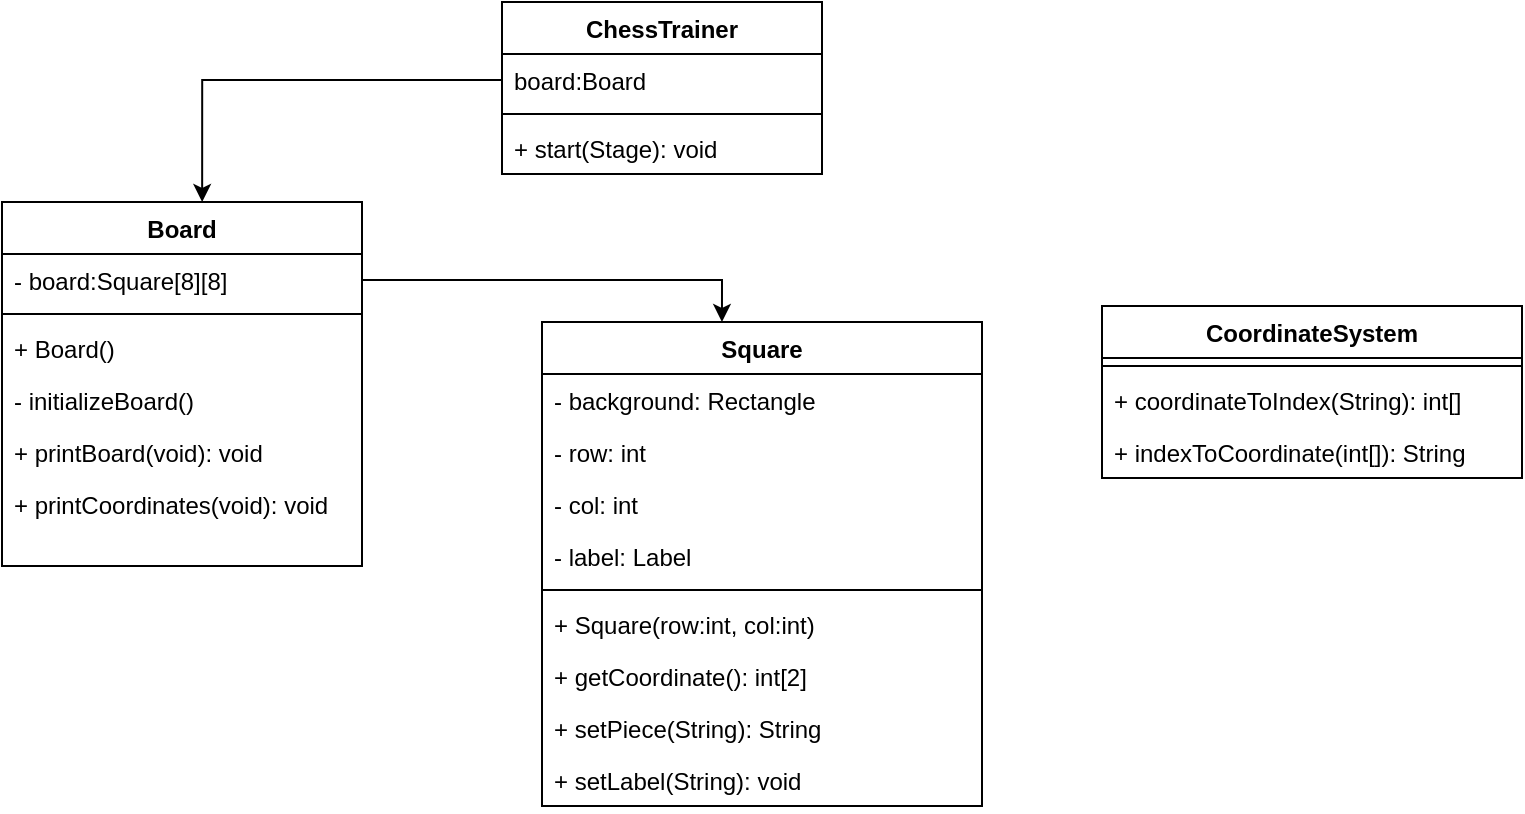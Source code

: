 <mxfile version="26.1.3">
  <diagram id="C5RBs43oDa-KdzZeNtuy" name="Page-1">
    <mxGraphModel dx="1137" dy="638" grid="1" gridSize="10" guides="1" tooltips="1" connect="1" arrows="1" fold="1" page="1" pageScale="1" pageWidth="827" pageHeight="1169" math="0" shadow="0">
      <root>
        <mxCell id="WIyWlLk6GJQsqaUBKTNV-0" />
        <mxCell id="WIyWlLk6GJQsqaUBKTNV-1" parent="WIyWlLk6GJQsqaUBKTNV-0" />
        <mxCell id="nLN1JVGIg6bMZn9r5CR0-5" value="ChessTrainer" style="swimlane;fontStyle=1;align=center;verticalAlign=top;childLayout=stackLayout;horizontal=1;startSize=26;horizontalStack=0;resizeParent=1;resizeParentMax=0;resizeLast=0;collapsible=1;marginBottom=0;whiteSpace=wrap;html=1;" parent="WIyWlLk6GJQsqaUBKTNV-1" vertex="1">
          <mxGeometry x="270" y="110" width="160" height="86" as="geometry">
            <mxRectangle x="270" y="110" width="110" height="30" as="alternateBounds" />
          </mxGeometry>
        </mxCell>
        <mxCell id="nLN1JVGIg6bMZn9r5CR0-6" value="board:Board" style="text;strokeColor=none;fillColor=none;align=left;verticalAlign=top;spacingLeft=4;spacingRight=4;overflow=hidden;rotatable=0;points=[[0,0.5],[1,0.5]];portConstraint=eastwest;whiteSpace=wrap;html=1;" parent="nLN1JVGIg6bMZn9r5CR0-5" vertex="1">
          <mxGeometry y="26" width="160" height="26" as="geometry" />
        </mxCell>
        <mxCell id="nLN1JVGIg6bMZn9r5CR0-7" value="" style="line;strokeWidth=1;fillColor=none;align=left;verticalAlign=middle;spacingTop=-1;spacingLeft=3;spacingRight=3;rotatable=0;labelPosition=right;points=[];portConstraint=eastwest;strokeColor=inherit;" parent="nLN1JVGIg6bMZn9r5CR0-5" vertex="1">
          <mxGeometry y="52" width="160" height="8" as="geometry" />
        </mxCell>
        <mxCell id="nLN1JVGIg6bMZn9r5CR0-8" value="+ start(Stage): void" style="text;strokeColor=none;fillColor=none;align=left;verticalAlign=top;spacingLeft=4;spacingRight=4;overflow=hidden;rotatable=0;points=[[0,0.5],[1,0.5]];portConstraint=eastwest;whiteSpace=wrap;html=1;" parent="nLN1JVGIg6bMZn9r5CR0-5" vertex="1">
          <mxGeometry y="60" width="160" height="26" as="geometry" />
        </mxCell>
        <mxCell id="nLN1JVGIg6bMZn9r5CR0-9" value="&lt;div&gt;Board&lt;/div&gt;&lt;div&gt;&lt;br&gt;&lt;/div&gt;" style="swimlane;fontStyle=1;align=center;verticalAlign=top;childLayout=stackLayout;horizontal=1;startSize=26;horizontalStack=0;resizeParent=1;resizeParentMax=0;resizeLast=0;collapsible=1;marginBottom=0;whiteSpace=wrap;html=1;" parent="WIyWlLk6GJQsqaUBKTNV-1" vertex="1">
          <mxGeometry x="20" y="210" width="180" height="182" as="geometry" />
        </mxCell>
        <mxCell id="nLN1JVGIg6bMZn9r5CR0-10" value="- board:Square[8][8]" style="text;strokeColor=none;fillColor=none;align=left;verticalAlign=top;spacingLeft=4;spacingRight=4;overflow=hidden;rotatable=0;points=[[0,0.5],[1,0.5]];portConstraint=eastwest;whiteSpace=wrap;html=1;" parent="nLN1JVGIg6bMZn9r5CR0-9" vertex="1">
          <mxGeometry y="26" width="180" height="26" as="geometry" />
        </mxCell>
        <mxCell id="nLN1JVGIg6bMZn9r5CR0-11" value="" style="line;strokeWidth=1;fillColor=none;align=left;verticalAlign=middle;spacingTop=-1;spacingLeft=3;spacingRight=3;rotatable=0;labelPosition=right;points=[];portConstraint=eastwest;strokeColor=inherit;" parent="nLN1JVGIg6bMZn9r5CR0-9" vertex="1">
          <mxGeometry y="52" width="180" height="8" as="geometry" />
        </mxCell>
        <mxCell id="nLN1JVGIg6bMZn9r5CR0-12" value="+ Board()" style="text;strokeColor=none;fillColor=none;align=left;verticalAlign=top;spacingLeft=4;spacingRight=4;overflow=hidden;rotatable=0;points=[[0,0.5],[1,0.5]];portConstraint=eastwest;whiteSpace=wrap;html=1;" parent="nLN1JVGIg6bMZn9r5CR0-9" vertex="1">
          <mxGeometry y="60" width="180" height="26" as="geometry" />
        </mxCell>
        <mxCell id="j-yFIYqH1olG3hB3kpM0-2" value="- initializeBoard()" style="text;strokeColor=none;fillColor=none;align=left;verticalAlign=top;spacingLeft=4;spacingRight=4;overflow=hidden;rotatable=0;points=[[0,0.5],[1,0.5]];portConstraint=eastwest;whiteSpace=wrap;html=1;" vertex="1" parent="nLN1JVGIg6bMZn9r5CR0-9">
          <mxGeometry y="86" width="180" height="26" as="geometry" />
        </mxCell>
        <mxCell id="nLN1JVGIg6bMZn9r5CR0-38" value="+ printBoard(void): void" style="text;strokeColor=none;fillColor=none;align=left;verticalAlign=top;spacingLeft=4;spacingRight=4;overflow=hidden;rotatable=0;points=[[0,0.5],[1,0.5]];portConstraint=eastwest;whiteSpace=wrap;html=1;" parent="nLN1JVGIg6bMZn9r5CR0-9" vertex="1">
          <mxGeometry y="112" width="180" height="26" as="geometry" />
        </mxCell>
        <mxCell id="nLN1JVGIg6bMZn9r5CR0-19" value="+ printCoordinates(void): void" style="text;strokeColor=none;fillColor=none;align=left;verticalAlign=top;spacingLeft=4;spacingRight=4;overflow=hidden;rotatable=0;points=[[0,0.5],[1,0.5]];portConstraint=eastwest;whiteSpace=wrap;html=1;" parent="nLN1JVGIg6bMZn9r5CR0-9" vertex="1">
          <mxGeometry y="138" width="180" height="44" as="geometry" />
        </mxCell>
        <mxCell id="nLN1JVGIg6bMZn9r5CR0-20" value="Square" style="swimlane;fontStyle=1;align=center;verticalAlign=top;childLayout=stackLayout;horizontal=1;startSize=26;horizontalStack=0;resizeParent=1;resizeParentMax=0;resizeLast=0;collapsible=1;marginBottom=0;whiteSpace=wrap;html=1;" parent="WIyWlLk6GJQsqaUBKTNV-1" vertex="1">
          <mxGeometry x="290" y="270" width="220" height="242" as="geometry" />
        </mxCell>
        <mxCell id="nLN1JVGIg6bMZn9r5CR0-21" value="- background: Rectangle" style="text;strokeColor=none;fillColor=none;align=left;verticalAlign=top;spacingLeft=4;spacingRight=4;overflow=hidden;rotatable=0;points=[[0,0.5],[1,0.5]];portConstraint=eastwest;whiteSpace=wrap;html=1;" parent="nLN1JVGIg6bMZn9r5CR0-20" vertex="1">
          <mxGeometry y="26" width="220" height="26" as="geometry" />
        </mxCell>
        <mxCell id="nLN1JVGIg6bMZn9r5CR0-24" value="- row: int" style="text;strokeColor=none;fillColor=none;align=left;verticalAlign=top;spacingLeft=4;spacingRight=4;overflow=hidden;rotatable=0;points=[[0,0.5],[1,0.5]];portConstraint=eastwest;whiteSpace=wrap;html=1;" parent="nLN1JVGIg6bMZn9r5CR0-20" vertex="1">
          <mxGeometry y="52" width="220" height="26" as="geometry" />
        </mxCell>
        <mxCell id="nLN1JVGIg6bMZn9r5CR0-30" value="- col: int" style="text;strokeColor=none;fillColor=none;align=left;verticalAlign=top;spacingLeft=4;spacingRight=4;overflow=hidden;rotatable=0;points=[[0,0.5],[1,0.5]];portConstraint=eastwest;whiteSpace=wrap;html=1;" parent="nLN1JVGIg6bMZn9r5CR0-20" vertex="1">
          <mxGeometry y="78" width="220" height="26" as="geometry" />
        </mxCell>
        <mxCell id="nLN1JVGIg6bMZn9r5CR0-31" value="- label: Label" style="text;strokeColor=none;fillColor=none;align=left;verticalAlign=top;spacingLeft=4;spacingRight=4;overflow=hidden;rotatable=0;points=[[0,0.5],[1,0.5]];portConstraint=eastwest;whiteSpace=wrap;html=1;" parent="nLN1JVGIg6bMZn9r5CR0-20" vertex="1">
          <mxGeometry y="104" width="220" height="26" as="geometry" />
        </mxCell>
        <mxCell id="nLN1JVGIg6bMZn9r5CR0-22" value="" style="line;strokeWidth=1;fillColor=none;align=left;verticalAlign=middle;spacingTop=-1;spacingLeft=3;spacingRight=3;rotatable=0;labelPosition=right;points=[];portConstraint=eastwest;strokeColor=inherit;" parent="nLN1JVGIg6bMZn9r5CR0-20" vertex="1">
          <mxGeometry y="130" width="220" height="8" as="geometry" />
        </mxCell>
        <mxCell id="nLN1JVGIg6bMZn9r5CR0-23" value="+ Square(row:int, col:int)" style="text;strokeColor=none;fillColor=none;align=left;verticalAlign=top;spacingLeft=4;spacingRight=4;overflow=hidden;rotatable=0;points=[[0,0.5],[1,0.5]];portConstraint=eastwest;whiteSpace=wrap;html=1;" parent="nLN1JVGIg6bMZn9r5CR0-20" vertex="1">
          <mxGeometry y="138" width="220" height="26" as="geometry" />
        </mxCell>
        <mxCell id="nLN1JVGIg6bMZn9r5CR0-39" value="&lt;div&gt;+ getCoordinate(): int[2]&lt;/div&gt;" style="text;strokeColor=none;fillColor=none;align=left;verticalAlign=top;spacingLeft=4;spacingRight=4;overflow=hidden;rotatable=0;points=[[0,0.5],[1,0.5]];portConstraint=eastwest;whiteSpace=wrap;html=1;" parent="nLN1JVGIg6bMZn9r5CR0-20" vertex="1">
          <mxGeometry y="164" width="220" height="26" as="geometry" />
        </mxCell>
        <mxCell id="nLN1JVGIg6bMZn9r5CR0-32" value="+ setPiece(String): String" style="text;strokeColor=none;fillColor=none;align=left;verticalAlign=top;spacingLeft=4;spacingRight=4;overflow=hidden;rotatable=0;points=[[0,0.5],[1,0.5]];portConstraint=eastwest;whiteSpace=wrap;html=1;" parent="nLN1JVGIg6bMZn9r5CR0-20" vertex="1">
          <mxGeometry y="190" width="220" height="26" as="geometry" />
        </mxCell>
        <mxCell id="nLN1JVGIg6bMZn9r5CR0-49" value="&lt;div&gt;+ setLabel(String): void&lt;/div&gt;&lt;div&gt;&lt;br&gt;&lt;/div&gt;" style="text;strokeColor=none;fillColor=none;align=left;verticalAlign=top;spacingLeft=4;spacingRight=4;overflow=hidden;rotatable=0;points=[[0,0.5],[1,0.5]];portConstraint=eastwest;whiteSpace=wrap;html=1;" parent="nLN1JVGIg6bMZn9r5CR0-20" vertex="1">
          <mxGeometry y="216" width="220" height="26" as="geometry" />
        </mxCell>
        <mxCell id="nLN1JVGIg6bMZn9r5CR0-33" value="CoordinateSystem" style="swimlane;fontStyle=1;align=center;verticalAlign=top;childLayout=stackLayout;horizontal=1;startSize=26;horizontalStack=0;resizeParent=1;resizeParentMax=0;resizeLast=0;collapsible=1;marginBottom=0;whiteSpace=wrap;html=1;" parent="WIyWlLk6GJQsqaUBKTNV-1" vertex="1">
          <mxGeometry x="570" y="262" width="210" height="86" as="geometry" />
        </mxCell>
        <mxCell id="nLN1JVGIg6bMZn9r5CR0-35" value="" style="line;strokeWidth=1;fillColor=none;align=left;verticalAlign=middle;spacingTop=-1;spacingLeft=3;spacingRight=3;rotatable=0;labelPosition=right;points=[];portConstraint=eastwest;strokeColor=inherit;" parent="nLN1JVGIg6bMZn9r5CR0-33" vertex="1">
          <mxGeometry y="26" width="210" height="8" as="geometry" />
        </mxCell>
        <mxCell id="nLN1JVGIg6bMZn9r5CR0-36" value="+ coordinateToIndex(String): int[]" style="text;strokeColor=none;fillColor=none;align=left;verticalAlign=top;spacingLeft=4;spacingRight=4;overflow=hidden;rotatable=0;points=[[0,0.5],[1,0.5]];portConstraint=eastwest;whiteSpace=wrap;html=1;" parent="nLN1JVGIg6bMZn9r5CR0-33" vertex="1">
          <mxGeometry y="34" width="210" height="26" as="geometry" />
        </mxCell>
        <mxCell id="nLN1JVGIg6bMZn9r5CR0-37" value="+ indexToCoordinate(int[]): String" style="text;strokeColor=none;fillColor=none;align=left;verticalAlign=top;spacingLeft=4;spacingRight=4;overflow=hidden;rotatable=0;points=[[0,0.5],[1,0.5]];portConstraint=eastwest;whiteSpace=wrap;html=1;" parent="nLN1JVGIg6bMZn9r5CR0-33" vertex="1">
          <mxGeometry y="60" width="210" height="26" as="geometry" />
        </mxCell>
        <mxCell id="nLN1JVGIg6bMZn9r5CR0-40" style="edgeStyle=orthogonalEdgeStyle;rounded=0;orthogonalLoop=1;jettySize=auto;html=1;entryX=0.556;entryY=0;entryDx=0;entryDy=0;entryPerimeter=0;" parent="WIyWlLk6GJQsqaUBKTNV-1" source="nLN1JVGIg6bMZn9r5CR0-6" target="nLN1JVGIg6bMZn9r5CR0-9" edge="1">
          <mxGeometry relative="1" as="geometry" />
        </mxCell>
        <mxCell id="nLN1JVGIg6bMZn9r5CR0-47" style="edgeStyle=orthogonalEdgeStyle;rounded=0;orthogonalLoop=1;jettySize=auto;html=1;entryX=0.409;entryY=0;entryDx=0;entryDy=0;entryPerimeter=0;" parent="WIyWlLk6GJQsqaUBKTNV-1" source="nLN1JVGIg6bMZn9r5CR0-10" target="nLN1JVGIg6bMZn9r5CR0-20" edge="1">
          <mxGeometry relative="1" as="geometry" />
        </mxCell>
      </root>
    </mxGraphModel>
  </diagram>
</mxfile>
